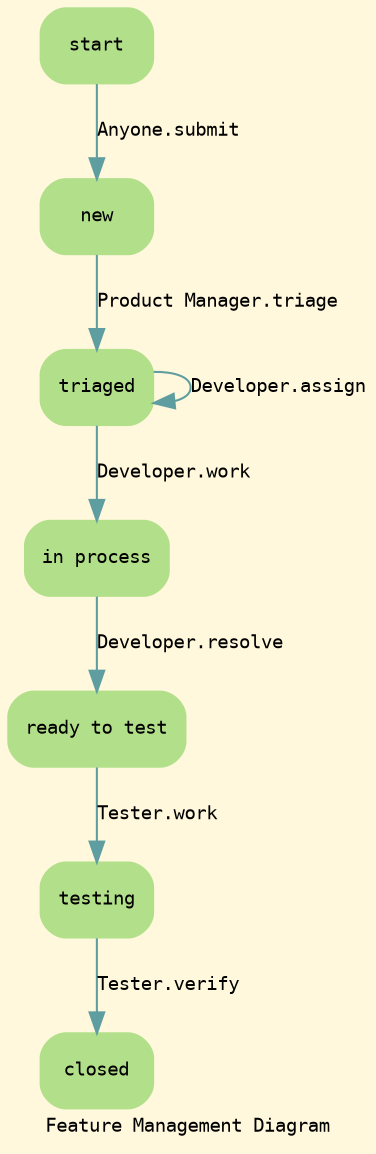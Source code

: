 digraph "Feature Management Diagram" {
    fontname="Consolas"
    fontsize=9
    bgcolor="cornsilk"
    #splines="curved"
	#size="10,8"
    #rankdir="TB"
    label="Feature Management Diagram"
	node    [
                colorscheme=paired12 
                color=3
                style="rounded,filled" 
                shape="rectangle" 
                fontname="Consolas" 
                fontsize=9
            ]
    graph   [color=cadetblue style="rounded" fontname="Consolas"]
    edge    [color=cadetblue fontname="Consolas" fontsize=9]

    "start"         [color=3]
    "new"           [color=3]
    "triaged"       [color=3]
    "in process"    [color=3]
    "ready to test" [color=3]
    "testing"       [color=3]
    "closed"        [color=3]

    "start"         -> "new"            [label="Anyone.submit"]
    "new"           -> "triaged"        [label="Product Manager.triage"]
    "triaged"       -> "triaged"        [label="Developer.assign"]
    "triaged"       -> "in process"     [label="Developer.work"]
    "in process"    -> "ready to test"  [label="Developer.resolve"]
    "ready to test" -> "testing"        [label="Tester.work"]
    "testing"       -> "closed"         [label="Tester.verify"]
}